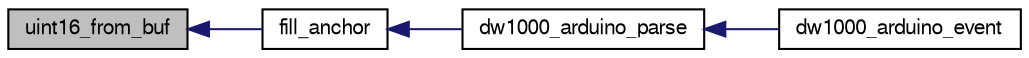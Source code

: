 digraph "uint16_from_buf"
{
  edge [fontname="FreeSans",fontsize="10",labelfontname="FreeSans",labelfontsize="10"];
  node [fontname="FreeSans",fontsize="10",shape=record];
  rankdir="LR";
  Node1 [label="uint16_from_buf",height=0.2,width=0.4,color="black", fillcolor="grey75", style="filled", fontcolor="black"];
  Node1 -> Node2 [dir="back",color="midnightblue",fontsize="10",style="solid",fontname="FreeSans"];
  Node2 [label="fill_anchor",height=0.2,width=0.4,color="black", fillcolor="white", style="filled",URL="$dw1000__arduino_8c.html#a22e5910d2dda664e13b958023ab6dcdc",tooltip="Utility function to fill anchor from buffer. "];
  Node2 -> Node3 [dir="back",color="midnightblue",fontsize="10",style="solid",fontname="FreeSans"];
  Node3 [label="dw1000_arduino_parse",height=0.2,width=0.4,color="black", fillcolor="white", style="filled",URL="$dw1000__arduino_8c.html#a7aca391f3053dc405125798fcf3fae07",tooltip="Data parsing function. "];
  Node3 -> Node4 [dir="back",color="midnightblue",fontsize="10",style="solid",fontname="FreeSans"];
  Node4 [label="dw1000_arduino_event",height=0.2,width=0.4,color="black", fillcolor="white", style="filled",URL="$dw1000__arduino_8h.html#acd30e60aae354572abb40c0cc89eb6d3"];
}
